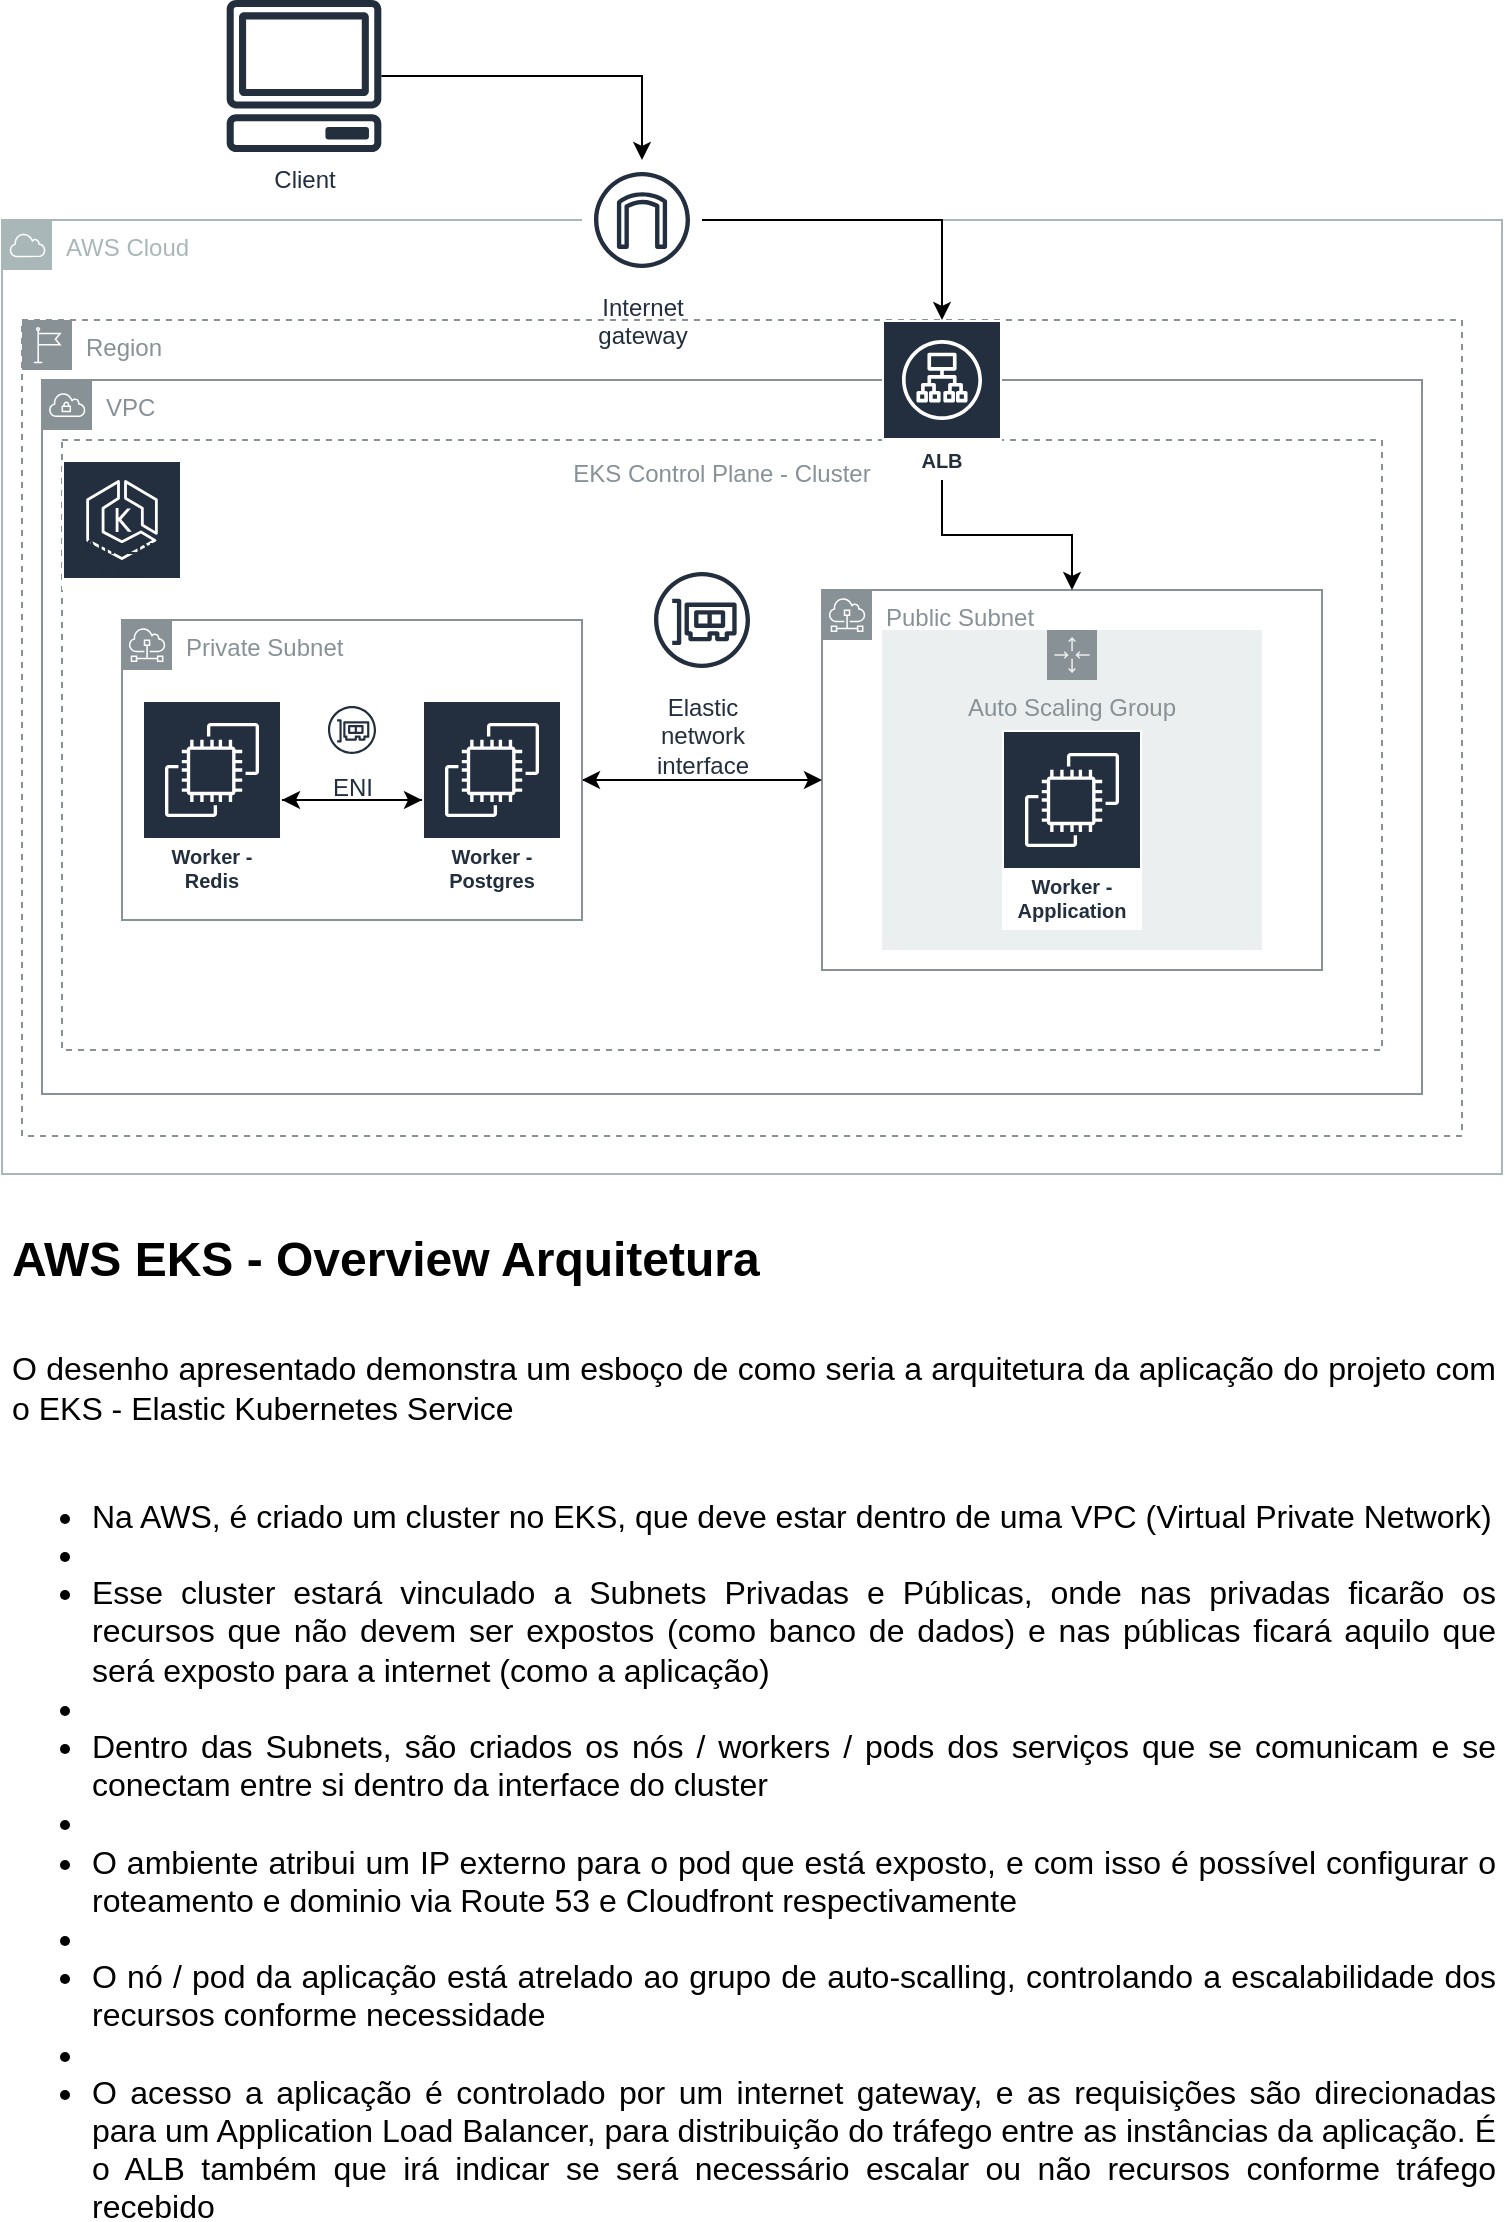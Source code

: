 <mxfile version="22.1.18" type="device" pages="2">
  <diagram name="AWS EKS" id="KEdu4G-hxF99rx0xCdQY">
    <mxGraphModel dx="1372" dy="786" grid="1" gridSize="10" guides="1" tooltips="1" connect="1" arrows="1" fold="1" page="1" pageScale="1" pageWidth="827" pageHeight="1169" math="0" shadow="0">
      <root>
        <mxCell id="0" />
        <mxCell id="1" parent="0" />
        <mxCell id="5y50md_JyLmdPQK6AH-0-1" value="AWS Cloud" style="sketch=0;outlineConnect=0;gradientColor=none;html=1;whiteSpace=wrap;fontSize=12;fontStyle=0;shape=mxgraph.aws4.group;grIcon=mxgraph.aws4.group_aws_cloud;strokeColor=#AAB7B8;fillColor=none;verticalAlign=top;align=left;spacingLeft=30;fontColor=#AAB7B8;dashed=0;" vertex="1" parent="1">
          <mxGeometry x="60" y="150" width="750" height="477" as="geometry" />
        </mxCell>
        <mxCell id="5y50md_JyLmdPQK6AH-0-2" value="Region" style="sketch=0;outlineConnect=0;gradientColor=none;html=1;whiteSpace=wrap;fontSize=12;fontStyle=0;shape=mxgraph.aws4.group;grIcon=mxgraph.aws4.group_region;strokeColor=#879196;fillColor=none;verticalAlign=top;align=left;spacingLeft=30;fontColor=#879196;dashed=1;" vertex="1" parent="1">
          <mxGeometry x="70" y="200" width="720" height="408" as="geometry" />
        </mxCell>
        <mxCell id="5y50md_JyLmdPQK6AH-0-3" value="VPC" style="sketch=0;outlineConnect=0;gradientColor=none;html=1;whiteSpace=wrap;fontSize=12;fontStyle=0;shape=mxgraph.aws4.group;grIcon=mxgraph.aws4.group_vpc;strokeColor=#879196;fillColor=none;verticalAlign=top;align=left;spacingLeft=30;fontColor=#879196;dashed=0;" vertex="1" parent="1">
          <mxGeometry x="80" y="230" width="690" height="357" as="geometry" />
        </mxCell>
        <mxCell id="5y50md_JyLmdPQK6AH-0-13" value="EKS Control Plane - Cluster" style="outlineConnect=0;gradientColor=none;html=1;whiteSpace=wrap;fontSize=12;fontStyle=0;strokeColor=#879196;fillColor=none;verticalAlign=top;align=center;fontColor=#879196;dashed=1;spacingTop=3;" vertex="1" parent="1">
          <mxGeometry x="90" y="260" width="660" height="305" as="geometry" />
        </mxCell>
        <mxCell id="5y50md_JyLmdPQK6AH-0-24" style="edgeStyle=orthogonalEdgeStyle;rounded=0;orthogonalLoop=1;jettySize=auto;html=1;" edge="1" parent="1">
          <mxGeometry relative="1" as="geometry">
            <mxPoint x="350" y="430" as="targetPoint" />
            <mxPoint x="460" y="430" as="sourcePoint" />
          </mxGeometry>
        </mxCell>
        <mxCell id="5y50md_JyLmdPQK6AH-0-5" value="Public Subnet" style="sketch=0;outlineConnect=0;gradientColor=none;html=1;whiteSpace=wrap;fontSize=12;fontStyle=0;shape=mxgraph.aws4.group;grIcon=mxgraph.aws4.group_subnet;strokeColor=#879196;fillColor=none;verticalAlign=top;align=left;spacingLeft=30;fontColor=#879196;dashed=0;" vertex="1" parent="1">
          <mxGeometry x="470" y="335" width="250" height="190" as="geometry" />
        </mxCell>
        <mxCell id="5y50md_JyLmdPQK6AH-0-21" value="Auto Scaling Group" style="sketch=0;outlineConnect=0;gradientColor=none;html=1;whiteSpace=wrap;fontSize=12;fontStyle=0;shape=mxgraph.aws4.groupCenter;grIcon=mxgraph.aws4.group_auto_scaling_group;grStroke=0;strokeColor=#879196;fillColor=#ECEFEF;verticalAlign=top;align=center;fontColor=#879196;dashed=0;spacingTop=25;" vertex="1" parent="1">
          <mxGeometry x="500" y="355" width="190" height="160" as="geometry" />
        </mxCell>
        <mxCell id="5y50md_JyLmdPQK6AH-0-23" style="edgeStyle=orthogonalEdgeStyle;rounded=0;orthogonalLoop=1;jettySize=auto;html=1;" edge="1" parent="1" source="5y50md_JyLmdPQK6AH-0-4" target="5y50md_JyLmdPQK6AH-0-5">
          <mxGeometry relative="1" as="geometry">
            <Array as="points">
              <mxPoint x="370" y="430" />
              <mxPoint x="370" y="430" />
            </Array>
          </mxGeometry>
        </mxCell>
        <mxCell id="5y50md_JyLmdPQK6AH-0-4" value="Private Subnet" style="sketch=0;outlineConnect=0;gradientColor=none;html=1;whiteSpace=wrap;fontSize=12;fontStyle=0;shape=mxgraph.aws4.group;grIcon=mxgraph.aws4.group_subnet;strokeColor=#879196;fillColor=none;verticalAlign=top;align=left;spacingLeft=30;fontColor=#879196;dashed=0;" vertex="1" parent="1">
          <mxGeometry x="120" y="350" width="230" height="150" as="geometry" />
        </mxCell>
        <mxCell id="5y50md_JyLmdPQK6AH-0-16" style="edgeStyle=orthogonalEdgeStyle;rounded=0;orthogonalLoop=1;jettySize=auto;html=1;" edge="1" parent="1" source="5y50md_JyLmdPQK6AH-0-6" target="5y50md_JyLmdPQK6AH-0-14">
          <mxGeometry relative="1" as="geometry" />
        </mxCell>
        <mxCell id="5y50md_JyLmdPQK6AH-0-6" value="Worker - Redis" style="sketch=0;outlineConnect=0;fontColor=#232F3E;gradientColor=none;strokeColor=#ffffff;fillColor=#232F3E;dashed=0;verticalLabelPosition=middle;verticalAlign=bottom;align=center;html=1;whiteSpace=wrap;fontSize=10;fontStyle=1;spacing=3;shape=mxgraph.aws4.productIcon;prIcon=mxgraph.aws4.ec2;" vertex="1" parent="1">
          <mxGeometry x="130" y="390" width="70" height="100" as="geometry" />
        </mxCell>
        <mxCell id="5y50md_JyLmdPQK6AH-0-7" value="Amazon EKS" style="sketch=0;outlineConnect=0;fontColor=#232F3E;gradientColor=none;strokeColor=#ffffff;fillColor=#232F3E;dashed=0;verticalLabelPosition=middle;verticalAlign=bottom;align=center;html=1;whiteSpace=wrap;fontSize=10;fontStyle=1;spacing=3;shape=mxgraph.aws4.productIcon;prIcon=mxgraph.aws4.eks;" vertex="1" parent="1">
          <mxGeometry x="90" y="270" width="60" height="65" as="geometry" />
        </mxCell>
        <mxCell id="5y50md_JyLmdPQK6AH-0-39" style="edgeStyle=orthogonalEdgeStyle;rounded=0;orthogonalLoop=1;jettySize=auto;html=1;" edge="1" parent="1" source="5y50md_JyLmdPQK6AH-0-12" target="5y50md_JyLmdPQK6AH-0-27">
          <mxGeometry relative="1" as="geometry" />
        </mxCell>
        <mxCell id="5y50md_JyLmdPQK6AH-0-12" value="Internet&#xa;gateway" style="sketch=0;outlineConnect=0;fontColor=#232F3E;gradientColor=none;strokeColor=#232F3E;fillColor=#ffffff;dashed=0;verticalLabelPosition=bottom;verticalAlign=top;align=center;html=1;fontSize=12;fontStyle=0;aspect=fixed;shape=mxgraph.aws4.resourceIcon;resIcon=mxgraph.aws4.internet_gateway;" vertex="1" parent="1">
          <mxGeometry x="350" y="120" width="60" height="60" as="geometry" />
        </mxCell>
        <mxCell id="5y50md_JyLmdPQK6AH-0-17" style="edgeStyle=orthogonalEdgeStyle;rounded=0;orthogonalLoop=1;jettySize=auto;html=1;" edge="1" parent="1" source="5y50md_JyLmdPQK6AH-0-14" target="5y50md_JyLmdPQK6AH-0-6">
          <mxGeometry relative="1" as="geometry" />
        </mxCell>
        <mxCell id="5y50md_JyLmdPQK6AH-0-14" value="Worker - Postgres" style="sketch=0;outlineConnect=0;fontColor=#232F3E;gradientColor=none;strokeColor=#ffffff;fillColor=#232F3E;dashed=0;verticalLabelPosition=middle;verticalAlign=bottom;align=center;html=1;whiteSpace=wrap;fontSize=10;fontStyle=1;spacing=3;shape=mxgraph.aws4.productIcon;prIcon=mxgraph.aws4.ec2;" vertex="1" parent="1">
          <mxGeometry x="270" y="390" width="70" height="100" as="geometry" />
        </mxCell>
        <mxCell id="5y50md_JyLmdPQK6AH-0-15" value="Worker - Application" style="sketch=0;outlineConnect=0;fontColor=#232F3E;gradientColor=none;strokeColor=#ffffff;fillColor=#232F3E;dashed=0;verticalLabelPosition=middle;verticalAlign=bottom;align=center;html=1;whiteSpace=wrap;fontSize=10;fontStyle=1;spacing=3;shape=mxgraph.aws4.productIcon;prIcon=mxgraph.aws4.ec2;" vertex="1" parent="1">
          <mxGeometry x="560" y="405" width="70" height="100" as="geometry" />
        </mxCell>
        <mxCell id="5y50md_JyLmdPQK6AH-0-25" value="Elastic&#xa;network&#xa;interface" style="sketch=0;outlineConnect=0;fontColor=#232F3E;gradientColor=none;strokeColor=#232F3E;fillColor=#ffffff;dashed=0;verticalLabelPosition=bottom;verticalAlign=top;align=center;html=1;fontSize=12;fontStyle=0;aspect=fixed;shape=mxgraph.aws4.resourceIcon;resIcon=mxgraph.aws4.elastic_network_interface;" vertex="1" parent="1">
          <mxGeometry x="380" y="320" width="60" height="60" as="geometry" />
        </mxCell>
        <mxCell id="5y50md_JyLmdPQK6AH-0-26" value="ENI" style="sketch=0;outlineConnect=0;fontColor=#232F3E;gradientColor=none;strokeColor=#232F3E;fillColor=#ffffff;dashed=0;verticalLabelPosition=bottom;verticalAlign=top;align=center;html=1;fontSize=12;fontStyle=0;aspect=fixed;shape=mxgraph.aws4.resourceIcon;resIcon=mxgraph.aws4.elastic_network_interface;" vertex="1" parent="1">
          <mxGeometry x="220" y="390" width="30" height="30" as="geometry" />
        </mxCell>
        <mxCell id="5y50md_JyLmdPQK6AH-0-36" style="edgeStyle=orthogonalEdgeStyle;rounded=0;orthogonalLoop=1;jettySize=auto;html=1;" edge="1" parent="1" source="5y50md_JyLmdPQK6AH-0-27" target="5y50md_JyLmdPQK6AH-0-5">
          <mxGeometry relative="1" as="geometry" />
        </mxCell>
        <mxCell id="5y50md_JyLmdPQK6AH-0-27" value="ALB" style="sketch=0;outlineConnect=0;fontColor=#232F3E;gradientColor=none;strokeColor=#ffffff;fillColor=#232F3E;dashed=0;verticalLabelPosition=middle;verticalAlign=bottom;align=center;html=1;whiteSpace=wrap;fontSize=10;fontStyle=1;spacing=3;shape=mxgraph.aws4.productIcon;prIcon=mxgraph.aws4.application_load_balancer;" vertex="1" parent="1">
          <mxGeometry x="500" y="200" width="60" height="80" as="geometry" />
        </mxCell>
        <mxCell id="5y50md_JyLmdPQK6AH-0-40" style="edgeStyle=orthogonalEdgeStyle;rounded=0;orthogonalLoop=1;jettySize=auto;html=1;" edge="1" parent="1" source="5y50md_JyLmdPQK6AH-0-33" target="5y50md_JyLmdPQK6AH-0-12">
          <mxGeometry relative="1" as="geometry" />
        </mxCell>
        <mxCell id="5y50md_JyLmdPQK6AH-0-33" value="Client" style="sketch=0;outlineConnect=0;fontColor=#232F3E;gradientColor=none;fillColor=#232F3D;strokeColor=none;dashed=0;verticalLabelPosition=bottom;verticalAlign=top;align=center;html=1;fontSize=12;fontStyle=0;aspect=fixed;pointerEvents=1;shape=mxgraph.aws4.client;" vertex="1" parent="1">
          <mxGeometry x="172" y="40" width="78" height="76" as="geometry" />
        </mxCell>
        <mxCell id="5y50md_JyLmdPQK6AH-0-41" value="&lt;h1 style=&quot;text-align: justify;&quot;&gt;AWS EKS - Overview Arquitetura&lt;/h1&gt;&lt;div style=&quot;text-align: justify;&quot;&gt;&lt;br&gt;&lt;/div&gt;&lt;div style=&quot;text-align: justify; font-size: 16px;&quot;&gt;&lt;font style=&quot;font-size: 16px;&quot;&gt;O desenho apresentado demonstra um esboço de como seria a arquitetura da aplicação do projeto com o EKS - Elastic Kubernetes Service&lt;/font&gt;&lt;/div&gt;&lt;div style=&quot;text-align: justify; font-size: 16px;&quot;&gt;&lt;font style=&quot;font-size: 16px;&quot;&gt;&lt;br&gt;&lt;/font&gt;&lt;/div&gt;&lt;div style=&quot;font-size: 16px;&quot;&gt;&lt;div style=&quot;text-align: justify;&quot;&gt;&lt;ul style=&quot;&quot;&gt;&lt;li style=&quot;&quot;&gt;&lt;span style=&quot;background-color: initial;&quot;&gt;&lt;font style=&quot;font-size: 16px;&quot;&gt;Na AWS, é criado um cluster no EKS, que deve estar dentro de uma VPC (Virtual Private Network)&lt;/font&gt;&lt;/span&gt;&lt;/li&gt;&lt;li style=&quot;&quot;&gt;&lt;font style=&quot;font-size: 16px;&quot;&gt;&lt;br&gt;&lt;/font&gt;&lt;/li&gt;&lt;li style=&quot;&quot;&gt;&lt;span style=&quot;background-color: initial;&quot;&gt;&lt;font style=&quot;font-size: 16px;&quot;&gt;Esse cluster estará vinculado a Subnets Privadas e Públicas, onde nas privadas ficarão os recursos que não devem ser expostos (como banco de dados) e nas públicas ficará aquilo que será exposto para a internet (como a aplicação)&lt;/font&gt;&lt;/span&gt;&lt;/li&gt;&lt;li style=&quot;&quot;&gt;&lt;font style=&quot;font-size: 16px;&quot;&gt;&lt;br&gt;&lt;/font&gt;&lt;/li&gt;&lt;li style=&quot;&quot;&gt;&lt;span style=&quot;background-color: initial;&quot;&gt;&lt;font style=&quot;font-size: 16px;&quot;&gt;Dentro das Subnets, são criados os nós / workers / pods dos serviços que se comunicam e se conectam entre si dentro da interface do cluster&lt;/font&gt;&lt;/span&gt;&lt;/li&gt;&lt;li style=&quot;&quot;&gt;&lt;font style=&quot;font-size: 16px;&quot;&gt;&lt;br&gt;&lt;/font&gt;&lt;/li&gt;&lt;li style=&quot;&quot;&gt;&lt;font style=&quot;font-size: 16px;&quot;&gt;O ambiente atribui um IP externo para o pod que está exposto, e com isso é possível configurar o roteamento e dominio via Route 53 e Cloudfront respectivamente&lt;/font&gt;&lt;/li&gt;&lt;li style=&quot;&quot;&gt;&lt;font style=&quot;font-size: 16px;&quot;&gt;&lt;br&gt;&lt;/font&gt;&lt;/li&gt;&lt;li style=&quot;&quot;&gt;&lt;font style=&quot;font-size: 16px;&quot;&gt;O nó / pod da aplicação está atrelado ao grupo de auto-scalling, controlando a escalabilidade dos recursos conforme necessidade&lt;/font&gt;&lt;/li&gt;&lt;li style=&quot;&quot;&gt;&lt;font style=&quot;font-size: 16px;&quot;&gt;&lt;br&gt;&lt;/font&gt;&lt;/li&gt;&lt;li style=&quot;&quot;&gt;&lt;font style=&quot;font-size: 16px;&quot;&gt;O acesso a aplicação é controlado por um internet gateway, e as requisições são direcionadas para um Application Load Balancer, para distribuição do tráfego entre as instâncias da aplicação. É o ALB também que irá indicar se será necessário escalar ou não recursos conforme tráfego recebido&lt;/font&gt;&lt;/li&gt;&lt;/ul&gt;&lt;/div&gt;&lt;/div&gt;" style="text;html=1;strokeColor=none;fillColor=none;spacing=5;spacingTop=-20;whiteSpace=wrap;overflow=hidden;rounded=0;" vertex="1" parent="1">
          <mxGeometry x="60" y="650" width="750" height="500" as="geometry" />
        </mxCell>
      </root>
    </mxGraphModel>
  </diagram>
  <diagram name="AWS AKS" id="XHyNU-PlVLIFeYW-v3rY">
    <mxGraphModel dx="1372" dy="786" grid="1" gridSize="10" guides="1" tooltips="1" connect="1" arrows="1" fold="1" page="1" pageScale="1" pageWidth="827" pageHeight="1169" math="0" shadow="0">
      <root>
        <mxCell id="6oMBWtBEXktqsDLfFubZ-0" />
        <mxCell id="6oMBWtBEXktqsDLfFubZ-1" parent="6oMBWtBEXktqsDLfFubZ-0" />
        <mxCell id="6oMBWtBEXktqsDLfFubZ-2" value="Azure Cloud" style="sketch=0;outlineConnect=0;gradientColor=none;html=1;whiteSpace=wrap;fontSize=12;fontStyle=0;shape=mxgraph.aws4.group;grIcon=mxgraph.aws4.group_aws_cloud;strokeColor=#AAB7B8;fillColor=none;verticalAlign=top;align=left;spacingLeft=30;fontColor=#AAB7B8;dashed=0;" vertex="1" parent="6oMBWtBEXktqsDLfFubZ-1">
          <mxGeometry x="60" y="150" width="750" height="477" as="geometry" />
        </mxCell>
        <mxCell id="6oMBWtBEXktqsDLfFubZ-4" value="Virtual Network" style="sketch=0;outlineConnect=0;gradientColor=none;html=1;whiteSpace=wrap;fontSize=12;fontStyle=0;shape=mxgraph.aws4.group;grIcon=mxgraph.aws4.group_vpc;strokeColor=#879196;fillColor=none;verticalAlign=top;align=left;spacingLeft=30;fontColor=#879196;dashed=0;" vertex="1" parent="6oMBWtBEXktqsDLfFubZ-1">
          <mxGeometry x="80" y="180" width="690" height="407" as="geometry" />
        </mxCell>
        <mxCell id="6oMBWtBEXktqsDLfFubZ-5" value="AKS Control Plane - Cluster" style="outlineConnect=0;gradientColor=none;html=1;whiteSpace=wrap;fontSize=12;fontStyle=0;strokeColor=#879196;fillColor=none;verticalAlign=top;align=center;fontColor=#879196;dashed=1;spacingTop=3;" vertex="1" parent="6oMBWtBEXktqsDLfFubZ-1">
          <mxGeometry x="90" y="220" width="660" height="345" as="geometry" />
        </mxCell>
        <mxCell id="6oMBWtBEXktqsDLfFubZ-6" style="edgeStyle=orthogonalEdgeStyle;rounded=0;orthogonalLoop=1;jettySize=auto;html=1;" edge="1" parent="6oMBWtBEXktqsDLfFubZ-1">
          <mxGeometry relative="1" as="geometry">
            <mxPoint x="350" y="430" as="targetPoint" />
            <mxPoint x="460" y="430" as="sourcePoint" />
          </mxGeometry>
        </mxCell>
        <mxCell id="6oMBWtBEXktqsDLfFubZ-7" value="Public Subnet" style="sketch=0;outlineConnect=0;gradientColor=none;html=1;whiteSpace=wrap;fontSize=12;fontStyle=0;shape=mxgraph.aws4.group;grIcon=mxgraph.aws4.group_subnet;strokeColor=#879196;fillColor=none;verticalAlign=top;align=left;spacingLeft=30;fontColor=#879196;dashed=0;" vertex="1" parent="6oMBWtBEXktqsDLfFubZ-1">
          <mxGeometry x="470" y="335" width="250" height="190" as="geometry" />
        </mxCell>
        <mxCell id="6oMBWtBEXktqsDLfFubZ-8" value="AutoScale Service" style="sketch=0;outlineConnect=0;gradientColor=none;html=1;whiteSpace=wrap;fontSize=12;fontStyle=0;shape=mxgraph.aws4.groupCenter;grIcon=mxgraph.aws4.group_auto_scaling_group;grStroke=0;strokeColor=#879196;fillColor=#ECEFEF;verticalAlign=top;align=center;fontColor=#879196;dashed=0;spacingTop=25;" vertex="1" parent="6oMBWtBEXktqsDLfFubZ-1">
          <mxGeometry x="500" y="355" width="190" height="160" as="geometry" />
        </mxCell>
        <mxCell id="6oMBWtBEXktqsDLfFubZ-9" style="edgeStyle=orthogonalEdgeStyle;rounded=0;orthogonalLoop=1;jettySize=auto;html=1;" edge="1" parent="6oMBWtBEXktqsDLfFubZ-1">
          <mxGeometry relative="1" as="geometry">
            <mxPoint x="353" y="430" as="sourcePoint" />
            <mxPoint x="470" y="430" as="targetPoint" />
            <Array as="points">
              <mxPoint x="370" y="430" />
              <mxPoint x="370" y="430" />
            </Array>
          </mxGeometry>
        </mxCell>
        <mxCell id="6oMBWtBEXktqsDLfFubZ-10" value="Private Subnet" style="sketch=0;outlineConnect=0;gradientColor=none;html=1;whiteSpace=wrap;fontSize=12;fontStyle=0;shape=mxgraph.aws4.group;grIcon=mxgraph.aws4.group_subnet;strokeColor=#879196;fillColor=none;verticalAlign=top;align=left;spacingLeft=30;fontColor=#879196;dashed=0;" vertex="1" parent="6oMBWtBEXktqsDLfFubZ-1">
          <mxGeometry x="100" y="350" width="249" height="150" as="geometry" />
        </mxCell>
        <mxCell id="6oMBWtBEXktqsDLfFubZ-23" style="edgeStyle=orthogonalEdgeStyle;rounded=0;orthogonalLoop=1;jettySize=auto;html=1;" edge="1" parent="6oMBWtBEXktqsDLfFubZ-1" source="6oMBWtBEXktqsDLfFubZ-24">
          <mxGeometry relative="1" as="geometry">
            <mxPoint x="380" y="120" as="targetPoint" />
          </mxGeometry>
        </mxCell>
        <mxCell id="6oMBWtBEXktqsDLfFubZ-24" value="Client" style="sketch=0;outlineConnect=0;fontColor=#232F3E;gradientColor=none;fillColor=#232F3D;strokeColor=none;dashed=0;verticalLabelPosition=bottom;verticalAlign=top;align=center;html=1;fontSize=12;fontStyle=0;aspect=fixed;pointerEvents=1;shape=mxgraph.aws4.client;" vertex="1" parent="6oMBWtBEXktqsDLfFubZ-1">
          <mxGeometry x="172" y="40" width="78" height="76" as="geometry" />
        </mxCell>
        <mxCell id="6oMBWtBEXktqsDLfFubZ-25" value="&lt;h1 style=&quot;text-align: justify;&quot;&gt;Azure AKS - Overview Arquitetura&lt;/h1&gt;&lt;div style=&quot;text-align: justify;&quot;&gt;&lt;br&gt;&lt;/div&gt;&lt;div style=&quot;text-align: justify; font-size: 16px;&quot;&gt;&lt;font style=&quot;font-size: 16px;&quot;&gt;O desenho apresentado demonstra um esboço de como seria a arquitetura da aplicação do projeto com o AKS - Azure Kubernetes Service&lt;/font&gt;&lt;/div&gt;&lt;div style=&quot;text-align: justify; font-size: 16px;&quot;&gt;&lt;font style=&quot;font-size: 16px;&quot;&gt;&lt;br&gt;&lt;/font&gt;&lt;/div&gt;&lt;div style=&quot;font-size: 16px;&quot;&gt;&lt;div style=&quot;text-align: justify;&quot;&gt;&lt;ul style=&quot;&quot;&gt;&lt;li style=&quot;&quot;&gt;&lt;span style=&quot;background-color: initial;&quot;&gt;&lt;font style=&quot;font-size: 16px;&quot;&gt;Na Azure, é criado um cluster no AKS, que deve estar dentro de uma Virtual Network&lt;/font&gt;&lt;/span&gt;&lt;/li&gt;&lt;li style=&quot;&quot;&gt;&lt;font style=&quot;font-size: 16px;&quot;&gt;&lt;br&gt;&lt;/font&gt;&lt;/li&gt;&lt;li style=&quot;&quot;&gt;&lt;span style=&quot;background-color: initial;&quot;&gt;&lt;font style=&quot;font-size: 16px;&quot;&gt;Esse cluster estará vinculado a Subnets Privadas e Públicas, onde nas privadas ficarão os recursos que não devem ser expostos (como banco de dados) e nas públicas ficará aquilo que será exposto para a internet (como a aplicação)&lt;/font&gt;&lt;/span&gt;&lt;/li&gt;&lt;li style=&quot;&quot;&gt;&lt;font style=&quot;font-size: 16px;&quot;&gt;&lt;br&gt;&lt;/font&gt;&lt;/li&gt;&lt;li style=&quot;&quot;&gt;&lt;span style=&quot;background-color: initial;&quot;&gt;&lt;font style=&quot;font-size: 16px;&quot;&gt;Dentro das Subnets, são criados os nós / workers / pods dos serviços que se comunicam e se conectam entre si dentro da interface do cluster&lt;/font&gt;&lt;/span&gt;&lt;/li&gt;&lt;li style=&quot;&quot;&gt;&lt;font style=&quot;font-size: 16px;&quot;&gt;&lt;br&gt;&lt;/font&gt;&lt;/li&gt;&lt;li style=&quot;&quot;&gt;&lt;font style=&quot;font-size: 16px;&quot;&gt;O ambiente atribui um IP externo para o pod que está exposto, e com isso é possível configurar o roteamento e dominio via Azure DNS e Azure CDN respectivamente&lt;/font&gt;&lt;/li&gt;&lt;li style=&quot;&quot;&gt;&lt;font style=&quot;font-size: 16px;&quot;&gt;&lt;br&gt;&lt;/font&gt;&lt;/li&gt;&lt;li style=&quot;&quot;&gt;&lt;font style=&quot;font-size: 16px;&quot;&gt;O nó / pod da aplicação está atrelado a um Auto Scale Service, controlando a escalabilidade dos recursos conforme necessidade&lt;/font&gt;&lt;/li&gt;&lt;li style=&quot;&quot;&gt;&lt;font style=&quot;font-size: 16px;&quot;&gt;&lt;br&gt;&lt;/font&gt;&lt;/li&gt;&lt;li style=&quot;&quot;&gt;&lt;font style=&quot;font-size: 16px;&quot;&gt;O acesso a aplicação é controlado por um internet gateway, que pode ser o Azure Front Door, e as requisições são direcionadas para um Internal Load Balancer, para distribuição do tráfego entre as instâncias da aplicação. É o ILB também que irá indicar se será necessário escalar ou não recursos conforme tráfego recebido&lt;/font&gt;&lt;/li&gt;&lt;/ul&gt;&lt;/div&gt;&lt;/div&gt;" style="text;html=1;strokeColor=none;fillColor=none;spacing=5;spacingTop=-20;whiteSpace=wrap;overflow=hidden;rounded=0;" vertex="1" parent="6oMBWtBEXktqsDLfFubZ-1">
          <mxGeometry x="60" y="650" width="750" height="500" as="geometry" />
        </mxCell>
        <mxCell id="ZogPNP42ttHaZV5_14Ao-1" style="edgeStyle=orthogonalEdgeStyle;rounded=0;orthogonalLoop=1;jettySize=auto;html=1;" edge="1" parent="6oMBWtBEXktqsDLfFubZ-1" source="ZogPNP42ttHaZV5_14Ao-0" target="6oMBWtBEXktqsDLfFubZ-7">
          <mxGeometry relative="1" as="geometry" />
        </mxCell>
        <mxCell id="ZogPNP42ttHaZV5_14Ao-0" value="Internal LB" style="image;aspect=fixed;html=1;points=[];align=center;fontSize=12;image=img/lib/azure2/networking/Load_Balancers.svg;" vertex="1" parent="6oMBWtBEXktqsDLfFubZ-1">
          <mxGeometry x="520" y="198" width="72" height="72" as="geometry" />
        </mxCell>
        <mxCell id="ZogPNP42ttHaZV5_14Ao-3" style="edgeStyle=orthogonalEdgeStyle;rounded=0;orthogonalLoop=1;jettySize=auto;html=1;" edge="1" parent="6oMBWtBEXktqsDLfFubZ-1" source="ZogPNP42ttHaZV5_14Ao-2" target="ZogPNP42ttHaZV5_14Ao-0">
          <mxGeometry relative="1" as="geometry" />
        </mxCell>
        <mxCell id="ZogPNP42ttHaZV5_14Ao-2" value="Azure Front Door" style="image;aspect=fixed;html=1;points=[];align=center;fontSize=12;image=img/lib/azure2/networking/Front_Doors.svg;" vertex="1" parent="6oMBWtBEXktqsDLfFubZ-1">
          <mxGeometry x="346" y="120" width="68" height="60" as="geometry" />
        </mxCell>
        <mxCell id="ZogPNP42ttHaZV5_14Ao-4" value="AKS" style="image;aspect=fixed;html=1;points=[];align=center;fontSize=12;image=img/lib/azure2/containers/Kubernetes_Services.svg;" vertex="1" parent="6oMBWtBEXktqsDLfFubZ-1">
          <mxGeometry x="90" y="220" width="68" height="60" as="geometry" />
        </mxCell>
        <mxCell id="ZogPNP42ttHaZV5_14Ao-9" value="" style="edgeStyle=orthogonalEdgeStyle;rounded=0;orthogonalLoop=1;jettySize=auto;html=1;" edge="1" parent="6oMBWtBEXktqsDLfFubZ-1" source="ZogPNP42ttHaZV5_14Ao-5" target="ZogPNP42ttHaZV5_14Ao-6">
          <mxGeometry relative="1" as="geometry" />
        </mxCell>
        <mxCell id="ZogPNP42ttHaZV5_14Ao-5" value="Worker - Redis" style="image;aspect=fixed;html=1;points=[];align=center;fontSize=12;image=img/lib/azure2/compute/Container_Instances.svg;fontStyle=1" vertex="1" parent="6oMBWtBEXktqsDLfFubZ-1">
          <mxGeometry x="120" y="401" width="60" height="68" as="geometry" />
        </mxCell>
        <mxCell id="ZogPNP42ttHaZV5_14Ao-10" style="edgeStyle=orthogonalEdgeStyle;rounded=0;orthogonalLoop=1;jettySize=auto;html=1;" edge="1" parent="6oMBWtBEXktqsDLfFubZ-1" source="ZogPNP42ttHaZV5_14Ao-6" target="ZogPNP42ttHaZV5_14Ao-5">
          <mxGeometry relative="1" as="geometry" />
        </mxCell>
        <mxCell id="ZogPNP42ttHaZV5_14Ao-6" value="Worker - Postgres" style="image;aspect=fixed;html=1;points=[];align=center;fontSize=12;image=img/lib/azure2/compute/Container_Instances.svg;fontStyle=1" vertex="1" parent="6oMBWtBEXktqsDLfFubZ-1">
          <mxGeometry x="260" y="401" width="60" height="68" as="geometry" />
        </mxCell>
        <mxCell id="ZogPNP42ttHaZV5_14Ao-11" value="Worker - Application" style="image;aspect=fixed;html=1;points=[];align=center;fontSize=12;image=img/lib/azure2/compute/Container_Instances.svg;fontStyle=1" vertex="1" parent="6oMBWtBEXktqsDLfFubZ-1">
          <mxGeometry x="565" y="411" width="69.7" height="79" as="geometry" />
        </mxCell>
      </root>
    </mxGraphModel>
  </diagram>
</mxfile>
